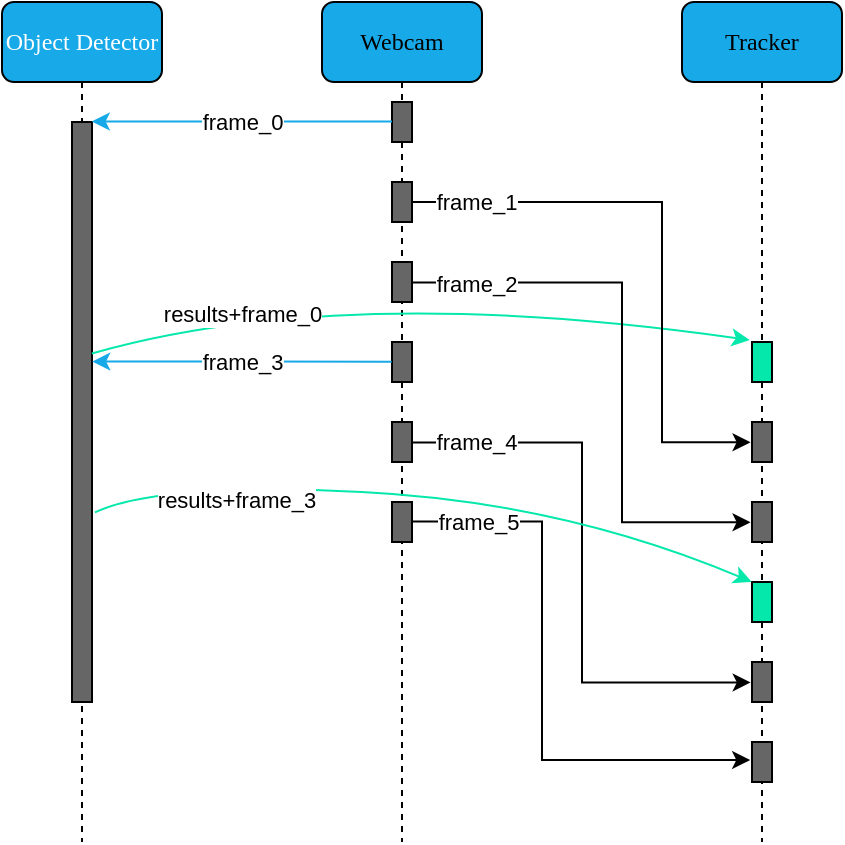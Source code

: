 <mxfile version="16.5.1" type="device"><diagram name="Page-1" id="13e1069c-82ec-6db2-03f1-153e76fe0fe0"><mxGraphModel dx="785" dy="517" grid="1" gridSize="10" guides="1" tooltips="1" connect="1" arrows="1" fold="1" page="1" pageScale="1" pageWidth="1100" pageHeight="850" background="none" math="0" shadow="0"><root><mxCell id="0"/><mxCell id="1" parent="0"/><mxCell id="7baba1c4bc27f4b0-4" value="Webcam" style="shape=umlLifeline;perimeter=lifelinePerimeter;whiteSpace=wrap;html=1;container=1;collapsible=0;recursiveResize=0;outlineConnect=0;rounded=1;shadow=0;comic=0;labelBackgroundColor=none;strokeWidth=1;fontFamily=Verdana;fontSize=12;align=center;fillColor=#17A9E8;" parent="1" vertex="1"><mxGeometry x="190" y="20" width="80" height="420" as="geometry"/></mxCell><mxCell id="7baba1c4bc27f4b0-16" value="" style="html=1;points=[];perimeter=orthogonalPerimeter;rounded=0;shadow=0;comic=0;labelBackgroundColor=none;strokeWidth=1;fontFamily=Verdana;fontSize=12;align=center;fillColor=#666666;" parent="7baba1c4bc27f4b0-4" vertex="1"><mxGeometry x="35" y="50" width="10" height="20" as="geometry"/></mxCell><mxCell id="1U-_nxwTyzFuAsKD_QUL-4" value="" style="html=1;points=[];perimeter=orthogonalPerimeter;rounded=0;shadow=0;comic=0;labelBackgroundColor=none;strokeWidth=1;fontFamily=Verdana;fontSize=12;align=center;fillColor=#666666;" parent="7baba1c4bc27f4b0-4" vertex="1"><mxGeometry x="35" y="90" width="10" height="20" as="geometry"/></mxCell><mxCell id="1U-_nxwTyzFuAsKD_QUL-18" value="" style="html=1;points=[];perimeter=orthogonalPerimeter;rounded=0;shadow=0;comic=0;labelBackgroundColor=none;strokeWidth=1;fontFamily=Verdana;fontSize=12;align=center;gradientColor=none;fillColor=#666666;" parent="7baba1c4bc27f4b0-4" vertex="1"><mxGeometry x="35" y="130" width="10" height="20" as="geometry"/></mxCell><mxCell id="1U-_nxwTyzFuAsKD_QUL-22" value="" style="html=1;points=[];perimeter=orthogonalPerimeter;rounded=0;shadow=0;comic=0;labelBackgroundColor=none;strokeWidth=1;fontFamily=Verdana;fontSize=12;align=center;gradientColor=none;fillColor=#666666;" parent="7baba1c4bc27f4b0-4" vertex="1"><mxGeometry x="35" y="170" width="10" height="20" as="geometry"/></mxCell><mxCell id="1U-_nxwTyzFuAsKD_QUL-26" value="" style="html=1;points=[];perimeter=orthogonalPerimeter;rounded=0;shadow=0;comic=0;labelBackgroundColor=none;strokeWidth=1;fontFamily=Verdana;fontSize=12;align=center;gradientColor=none;fillColor=#666666;" parent="7baba1c4bc27f4b0-4" vertex="1"><mxGeometry x="35" y="210" width="10" height="20" as="geometry"/></mxCell><mxCell id="1U-_nxwTyzFuAsKD_QUL-41" value="" style="html=1;points=[];perimeter=orthogonalPerimeter;rounded=0;shadow=0;comic=0;labelBackgroundColor=none;strokeWidth=1;fontFamily=Verdana;fontSize=12;align=center;gradientColor=none;fillColor=#666666;" parent="7baba1c4bc27f4b0-4" vertex="1"><mxGeometry x="35" y="250" width="10" height="20" as="geometry"/></mxCell><mxCell id="7baba1c4bc27f4b0-8" value="Object Detector" style="shape=umlLifeline;perimeter=lifelinePerimeter;whiteSpace=wrap;html=1;container=1;collapsible=0;recursiveResize=0;outlineConnect=0;rounded=1;shadow=0;comic=0;labelBackgroundColor=none;strokeWidth=1;fontFamily=Verdana;fontSize=12;align=center;fillColor=#17A9E8;fontColor=#FFFFFF;" parent="1" vertex="1"><mxGeometry x="30" y="20" width="80" height="420" as="geometry"/></mxCell><mxCell id="7baba1c4bc27f4b0-9" value="" style="html=1;points=[];perimeter=orthogonalPerimeter;rounded=0;shadow=0;comic=0;labelBackgroundColor=none;strokeWidth=1;fontFamily=Verdana;fontSize=12;align=center;fillColor=#666666;" parent="7baba1c4bc27f4b0-8" vertex="1"><mxGeometry x="35" y="60" width="10" height="290" as="geometry"/></mxCell><mxCell id="1U-_nxwTyzFuAsKD_QUL-5" value="Tracker" style="shape=umlLifeline;perimeter=lifelinePerimeter;whiteSpace=wrap;html=1;container=1;collapsible=0;recursiveResize=0;outlineConnect=0;rounded=1;shadow=0;comic=0;labelBackgroundColor=none;strokeWidth=1;fontFamily=Verdana;fontSize=12;align=center;fillColor=#17A9E8;" parent="1" vertex="1"><mxGeometry x="370" y="20" width="80" height="420" as="geometry"/></mxCell><mxCell id="1U-_nxwTyzFuAsKD_QUL-7" value="" style="html=1;points=[];perimeter=orthogonalPerimeter;rounded=0;shadow=0;comic=0;labelBackgroundColor=none;strokeWidth=1;fontFamily=Verdana;fontSize=12;align=center;fillColor=#05E8AB;" parent="1U-_nxwTyzFuAsKD_QUL-5" vertex="1"><mxGeometry x="35" y="170" width="10" height="20" as="geometry"/></mxCell><mxCell id="1U-_nxwTyzFuAsKD_QUL-12" value="" style="html=1;points=[];perimeter=orthogonalPerimeter;rounded=0;shadow=0;comic=0;labelBackgroundColor=none;strokeWidth=1;fontFamily=Verdana;fontSize=12;align=center;fillColor=#666666;" parent="1U-_nxwTyzFuAsKD_QUL-5" vertex="1"><mxGeometry x="35" y="210" width="10" height="20" as="geometry"/></mxCell><mxCell id="1U-_nxwTyzFuAsKD_QUL-16" value="" style="html=1;points=[];perimeter=orthogonalPerimeter;rounded=0;shadow=0;comic=0;labelBackgroundColor=none;strokeWidth=1;fontFamily=Verdana;fontSize=12;align=center;fillColor=#666666;" parent="1U-_nxwTyzFuAsKD_QUL-5" vertex="1"><mxGeometry x="35" y="250" width="10" height="20" as="geometry"/></mxCell><mxCell id="1U-_nxwTyzFuAsKD_QUL-25" value="" style="html=1;points=[];perimeter=orthogonalPerimeter;rounded=0;shadow=0;comic=0;labelBackgroundColor=none;strokeWidth=1;fontFamily=Verdana;fontSize=12;align=center;fillColor=#05E8AB;" parent="1U-_nxwTyzFuAsKD_QUL-5" vertex="1"><mxGeometry x="35" y="290" width="10" height="20" as="geometry"/></mxCell><mxCell id="1U-_nxwTyzFuAsKD_QUL-46" value="" style="html=1;points=[];perimeter=orthogonalPerimeter;rounded=0;shadow=0;comic=0;labelBackgroundColor=none;strokeWidth=1;fontFamily=Verdana;fontSize=12;align=center;fillColor=#666666;" parent="1U-_nxwTyzFuAsKD_QUL-5" vertex="1"><mxGeometry x="35" y="370" width="10" height="20" as="geometry"/></mxCell><mxCell id="1U-_nxwTyzFuAsKD_QUL-42" value="" style="html=1;points=[];perimeter=orthogonalPerimeter;rounded=0;shadow=0;comic=0;labelBackgroundColor=none;strokeWidth=1;fontFamily=Verdana;fontSize=12;align=center;fillColor=#666666;" parent="1U-_nxwTyzFuAsKD_QUL-5" vertex="1"><mxGeometry x="35" y="330" width="10" height="20" as="geometry"/></mxCell><mxCell id="1U-_nxwTyzFuAsKD_QUL-10" value="" style="curved=1;endArrow=classic;html=1;rounded=0;exitX=0.994;exitY=0.399;exitDx=0;exitDy=0;exitPerimeter=0;entryX=-0.117;entryY=-0.05;entryDx=0;entryDy=0;entryPerimeter=0;strokeColor=#05E8AB;" parent="1" source="7baba1c4bc27f4b0-9" target="1U-_nxwTyzFuAsKD_QUL-7" edge="1"><mxGeometry width="50" height="50" relative="1" as="geometry"><mxPoint x="170" y="260" as="sourcePoint"/><mxPoint x="220" y="210" as="targetPoint"/><Array as="points"><mxPoint x="200" y="160"/></Array></mxGeometry></mxCell><mxCell id="1U-_nxwTyzFuAsKD_QUL-11" value="results+frame_0" style="edgeLabel;html=1;align=center;verticalAlign=middle;resizable=0;points=[];" parent="1U-_nxwTyzFuAsKD_QUL-10" vertex="1" connectable="0"><mxGeometry x="0.26" y="-11" relative="1" as="geometry"><mxPoint x="-129" y="-7" as="offset"/></mxGeometry></mxCell><mxCell id="1U-_nxwTyzFuAsKD_QUL-13" style="edgeStyle=orthogonalEdgeStyle;rounded=0;orthogonalLoop=1;jettySize=auto;html=1;entryX=-0.071;entryY=0.506;entryDx=0;entryDy=0;entryPerimeter=0;" parent="1" source="1U-_nxwTyzFuAsKD_QUL-4" target="1U-_nxwTyzFuAsKD_QUL-12" edge="1"><mxGeometry relative="1" as="geometry"><mxPoint x="340" y="330" as="targetPoint"/><Array as="points"><mxPoint x="360" y="120"/><mxPoint x="360" y="240"/></Array></mxGeometry></mxCell><mxCell id="1U-_nxwTyzFuAsKD_QUL-19" value="frame_1" style="edgeLabel;html=1;align=center;verticalAlign=middle;resizable=0;points=[];" parent="1U-_nxwTyzFuAsKD_QUL-13" vertex="1" connectable="0"><mxGeometry x="-0.642" y="-1" relative="1" as="geometry"><mxPoint x="-20" y="-1" as="offset"/></mxGeometry></mxCell><mxCell id="1U-_nxwTyzFuAsKD_QUL-15" style="edgeStyle=orthogonalEdgeStyle;rounded=0;orthogonalLoop=1;jettySize=auto;html=1;entryX=0.988;entryY=-0.001;entryDx=0;entryDy=0;entryPerimeter=0;strokeColor=#17A9E8;" parent="1" source="7baba1c4bc27f4b0-16" target="7baba1c4bc27f4b0-9" edge="1"><mxGeometry relative="1" as="geometry"><Array as="points"><mxPoint x="85" y="80"/></Array></mxGeometry></mxCell><mxCell id="1U-_nxwTyzFuAsKD_QUL-20" value="frame_0" style="edgeLabel;html=1;align=center;verticalAlign=middle;resizable=0;points=[];" parent="1U-_nxwTyzFuAsKD_QUL-15" vertex="1" connectable="0"><mxGeometry x="-0.211" y="-1" relative="1" as="geometry"><mxPoint x="-16" y="1" as="offset"/></mxGeometry></mxCell><mxCell id="1U-_nxwTyzFuAsKD_QUL-17" style="edgeStyle=orthogonalEdgeStyle;rounded=0;orthogonalLoop=1;jettySize=auto;html=1;entryX=-0.071;entryY=0.506;entryDx=0;entryDy=0;entryPerimeter=0;exitX=1.01;exitY=0.515;exitDx=0;exitDy=0;exitPerimeter=0;" parent="1" source="1U-_nxwTyzFuAsKD_QUL-18" target="1U-_nxwTyzFuAsKD_QUL-16" edge="1"><mxGeometry relative="1" as="geometry"><mxPoint x="340" y="370" as="targetPoint"/><mxPoint x="250" y="210" as="sourcePoint"/><Array as="points"><mxPoint x="340" y="160"/><mxPoint x="340" y="280"/></Array></mxGeometry></mxCell><mxCell id="1U-_nxwTyzFuAsKD_QUL-21" value="frame_2" style="edgeLabel;html=1;align=center;verticalAlign=middle;resizable=0;points=[];" parent="1U-_nxwTyzFuAsKD_QUL-17" vertex="1" connectable="0"><mxGeometry x="-0.71" y="-1" relative="1" as="geometry"><mxPoint x="-10" y="-1" as="offset"/></mxGeometry></mxCell><mxCell id="1U-_nxwTyzFuAsKD_QUL-23" style="edgeStyle=orthogonalEdgeStyle;rounded=0;orthogonalLoop=1;jettySize=auto;html=1;exitX=1.012;exitY=0.512;exitDx=0;exitDy=0;exitPerimeter=0;entryX=-0.065;entryY=0.51;entryDx=0;entryDy=0;entryPerimeter=0;" parent="1" source="1U-_nxwTyzFuAsKD_QUL-26" target="1U-_nxwTyzFuAsKD_QUL-42" edge="1"><mxGeometry relative="1" as="geometry"><mxPoint x="340" y="420" as="targetPoint"/><mxPoint x="245.1" y="220.3" as="sourcePoint"/><Array as="points"><mxPoint x="320" y="240"/><mxPoint x="320" y="360"/></Array></mxGeometry></mxCell><mxCell id="1U-_nxwTyzFuAsKD_QUL-24" value="frame_4" style="edgeLabel;html=1;align=center;verticalAlign=middle;resizable=0;points=[];" parent="1U-_nxwTyzFuAsKD_QUL-23" vertex="1" connectable="0"><mxGeometry x="-0.71" y="-1" relative="1" as="geometry"><mxPoint x="-10" y="-1" as="offset"/></mxGeometry></mxCell><mxCell id="1U-_nxwTyzFuAsKD_QUL-37" style="edgeStyle=orthogonalEdgeStyle;rounded=0;orthogonalLoop=1;jettySize=auto;html=1;exitX=-0.017;exitY=0.492;exitDx=0;exitDy=0;exitPerimeter=0;entryX=1.011;entryY=0.413;entryDx=0;entryDy=0;entryPerimeter=0;strokeColor=#17A9E8;" parent="1" source="1U-_nxwTyzFuAsKD_QUL-22" target="7baba1c4bc27f4b0-9" edge="1"><mxGeometry relative="1" as="geometry"><mxPoint x="220" y="250" as="sourcePoint"/><mxPoint x="110" y="250" as="targetPoint"/><Array as="points"/></mxGeometry></mxCell><mxCell id="1U-_nxwTyzFuAsKD_QUL-38" value="frame_3" style="edgeLabel;html=1;align=center;verticalAlign=middle;resizable=0;points=[];" parent="1U-_nxwTyzFuAsKD_QUL-37" vertex="1" connectable="0"><mxGeometry x="-0.211" y="-1" relative="1" as="geometry"><mxPoint x="-16" y="1" as="offset"/></mxGeometry></mxCell><mxCell id="1U-_nxwTyzFuAsKD_QUL-43" style="edgeStyle=orthogonalEdgeStyle;rounded=0;orthogonalLoop=1;jettySize=auto;html=1;exitX=1.038;exitY=0.485;exitDx=0;exitDy=0;exitPerimeter=0;entryX=-0.09;entryY=0.45;entryDx=0;entryDy=0;entryPerimeter=0;" parent="1" source="1U-_nxwTyzFuAsKD_QUL-41" target="1U-_nxwTyzFuAsKD_QUL-46" edge="1"><mxGeometry relative="1" as="geometry"><mxPoint x="384.67" y="460" as="targetPoint"/><mxPoint x="250.0" y="329.66" as="sourcePoint"/><Array as="points"><mxPoint x="300" y="280"/><mxPoint x="300" y="399"/></Array></mxGeometry></mxCell><mxCell id="1U-_nxwTyzFuAsKD_QUL-44" value="frame_5" style="edgeLabel;html=1;align=center;verticalAlign=middle;resizable=0;points=[];" parent="1U-_nxwTyzFuAsKD_QUL-43" vertex="1" connectable="0"><mxGeometry x="-0.71" y="-1" relative="1" as="geometry"><mxPoint x="-10" y="-1" as="offset"/></mxGeometry></mxCell><mxCell id="1U-_nxwTyzFuAsKD_QUL-39" value="" style="curved=1;endArrow=classic;html=1;rounded=0;exitX=1.148;exitY=0.673;exitDx=0;exitDy=0;exitPerimeter=0;entryX=-0.022;entryY=-0.004;entryDx=0;entryDy=0;entryPerimeter=0;strokeColor=#05E8AB;" parent="1" source="7baba1c4bc27f4b0-9" target="1U-_nxwTyzFuAsKD_QUL-25" edge="1"><mxGeometry width="50" height="50" relative="1" as="geometry"><mxPoint x="75.56" y="365.71" as="sourcePoint"/><mxPoint x="384" y="379" as="targetPoint"/><Array as="points"><mxPoint x="110" y="260"/><mxPoint x="310" y="270"/></Array></mxGeometry></mxCell><mxCell id="1U-_nxwTyzFuAsKD_QUL-40" value="results+frame_3" style="edgeLabel;html=1;align=center;verticalAlign=middle;resizable=0;points=[];" parent="1U-_nxwTyzFuAsKD_QUL-39" vertex="1" connectable="0"><mxGeometry x="0.26" y="-11" relative="1" as="geometry"><mxPoint x="-140" y="-11" as="offset"/></mxGeometry></mxCell></root></mxGraphModel></diagram></mxfile>